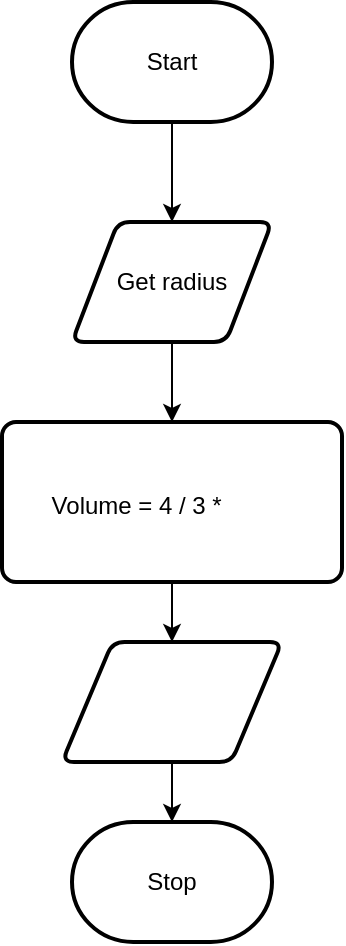<mxfile>
    <diagram id="HIP3nbAZw_EuaXWnEj3U" name="Page-1">
        <mxGraphModel dx="702" dy="477" grid="1" gridSize="10" guides="1" tooltips="1" connect="1" arrows="1" fold="1" page="1" pageScale="1" pageWidth="850" pageHeight="1100" math="0" shadow="0">
            <root>
                <mxCell id="0"/>
                <mxCell id="1" parent="0"/>
                <mxCell id="7" style="edgeStyle=none;html=1;fontSize=12;fontColor=#FFFFFF;" edge="1" parent="1" source="2" target="4">
                    <mxGeometry relative="1" as="geometry"/>
                </mxCell>
                <mxCell id="2" value="Start" style="strokeWidth=2;html=1;shape=mxgraph.flowchart.terminator;whiteSpace=wrap;" parent="1" vertex="1">
                    <mxGeometry x="230" y="220" width="100" height="60" as="geometry"/>
                </mxCell>
                <mxCell id="3" value="Stop" style="strokeWidth=2;html=1;shape=mxgraph.flowchart.terminator;whiteSpace=wrap;" parent="1" vertex="1">
                    <mxGeometry x="230" y="630" width="100" height="60" as="geometry"/>
                </mxCell>
                <mxCell id="8" style="edgeStyle=none;html=1;fontSize=12;fontColor=#FFFFFF;" edge="1" parent="1" source="4" target="5">
                    <mxGeometry relative="1" as="geometry"/>
                </mxCell>
                <mxCell id="4" value="Get radius" style="shape=parallelogram;html=1;strokeWidth=2;perimeter=parallelogramPerimeter;whiteSpace=wrap;rounded=1;arcSize=12;size=0.23;" vertex="1" parent="1">
                    <mxGeometry x="230" y="330" width="100" height="60" as="geometry"/>
                </mxCell>
                <mxCell id="9" style="edgeStyle=none;html=1;fontSize=12;fontColor=#FFFFFF;" edge="1" parent="1" source="5" target="6">
                    <mxGeometry relative="1" as="geometry"/>
                </mxCell>
                <mxCell id="5" value="Volume = 4 / 3 *&amp;nbsp;&lt;span style=&quot;font-family: sans-serif; text-align: start;&quot;&gt;&lt;span style=&quot;font-family: &amp;quot;Nimbus Roman No9 L&amp;quot;, &amp;quot;Times New Roman&amp;quot;, Times, serif; line-height: 1; font-variant-numeric: lining-nums tabular-nums; font-kerning: none;&quot; class=&quot;texhtml mvar&quot;&gt;&lt;font style=&quot;font-size: 17px;&quot; color=&quot;#ffffff&quot;&gt;π &lt;/font&gt;&lt;font style=&quot;font-size: 12px;&quot; color=&quot;#ffffff&quot;&gt;* &lt;/font&gt;&lt;font style=&quot;&quot; color=&quot;#ffffff&quot;&gt;&lt;span style=&quot;font-size: 17px;&quot;&gt;r&lt;/span&gt;&lt;sup style=&quot;&quot;&gt;&lt;font style=&quot;font-size: 9px;&quot;&gt;3&lt;/font&gt;&lt;/sup&gt;&lt;/font&gt;&lt;/span&gt;&lt;/span&gt;" style="rounded=1;whiteSpace=wrap;html=1;absoluteArcSize=1;arcSize=14;strokeWidth=2;" vertex="1" parent="1">
                    <mxGeometry x="195" y="430" width="170" height="80" as="geometry"/>
                </mxCell>
                <mxCell id="10" style="edgeStyle=none;html=1;entryX=0.5;entryY=0;entryDx=0;entryDy=0;entryPerimeter=0;fontSize=12;fontColor=#FFFFFF;" edge="1" parent="1" source="6" target="3">
                    <mxGeometry relative="1" as="geometry"/>
                </mxCell>
                <mxCell id="6" value="&lt;font style=&quot;font-size: 12px;&quot;&gt;Show Volume&lt;/font&gt;" style="shape=parallelogram;html=1;strokeWidth=2;perimeter=parallelogramPerimeter;whiteSpace=wrap;rounded=1;arcSize=12;size=0.23;labelBackgroundColor=none;fontSize=9;fontColor=#FFFFFF;" vertex="1" parent="1">
                    <mxGeometry x="225" y="540" width="110" height="60" as="geometry"/>
                </mxCell>
            </root>
        </mxGraphModel>
    </diagram>
</mxfile>
